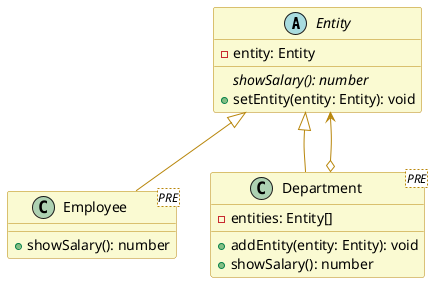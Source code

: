 @startuml

skinparam class {
  backgroundColor lightgoldenrodyellow
  arrowColor darkgoldenrod
  borderColor darkgoldenrod
}

abstract class Entity {
  - entity: Entity
  {abstract} showSalary(): number
  + setEntity(entity: Entity): void
}

class Employee <PRE> {
  + showSalary(): number
}

class Department <PRE> {
  - entities: Entity[]
  + addEntity(entity: Entity): void
  + showSalary(): number
}

Entity <|-- Employee
Entity <|-- Department
Entity <--o Department

@enduml
